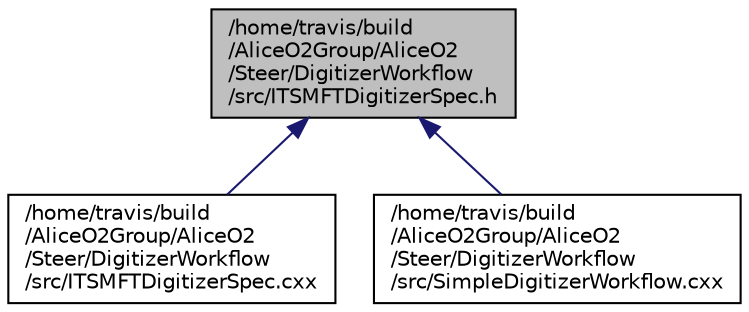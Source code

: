 digraph "/home/travis/build/AliceO2Group/AliceO2/Steer/DigitizerWorkflow/src/ITSMFTDigitizerSpec.h"
{
 // INTERACTIVE_SVG=YES
  bgcolor="transparent";
  edge [fontname="Helvetica",fontsize="10",labelfontname="Helvetica",labelfontsize="10"];
  node [fontname="Helvetica",fontsize="10",shape=record];
  Node1 [label="/home/travis/build\l/AliceO2Group/AliceO2\l/Steer/DigitizerWorkflow\l/src/ITSMFTDigitizerSpec.h",height=0.2,width=0.4,color="black", fillcolor="grey75", style="filled" fontcolor="black"];
  Node1 -> Node2 [dir="back",color="midnightblue",fontsize="10",style="solid",fontname="Helvetica"];
  Node2 [label="/home/travis/build\l/AliceO2Group/AliceO2\l/Steer/DigitizerWorkflow\l/src/ITSMFTDigitizerSpec.cxx",height=0.2,width=0.4,color="black",URL="$d3/d43/ITSMFTDigitizerSpec_8cxx.html"];
  Node1 -> Node3 [dir="back",color="midnightblue",fontsize="10",style="solid",fontname="Helvetica"];
  Node3 [label="/home/travis/build\l/AliceO2Group/AliceO2\l/Steer/DigitizerWorkflow\l/src/SimpleDigitizerWorkflow.cxx",height=0.2,width=0.4,color="black",URL="$d2/dd7/SimpleDigitizerWorkflow_8cxx.html"];
}
